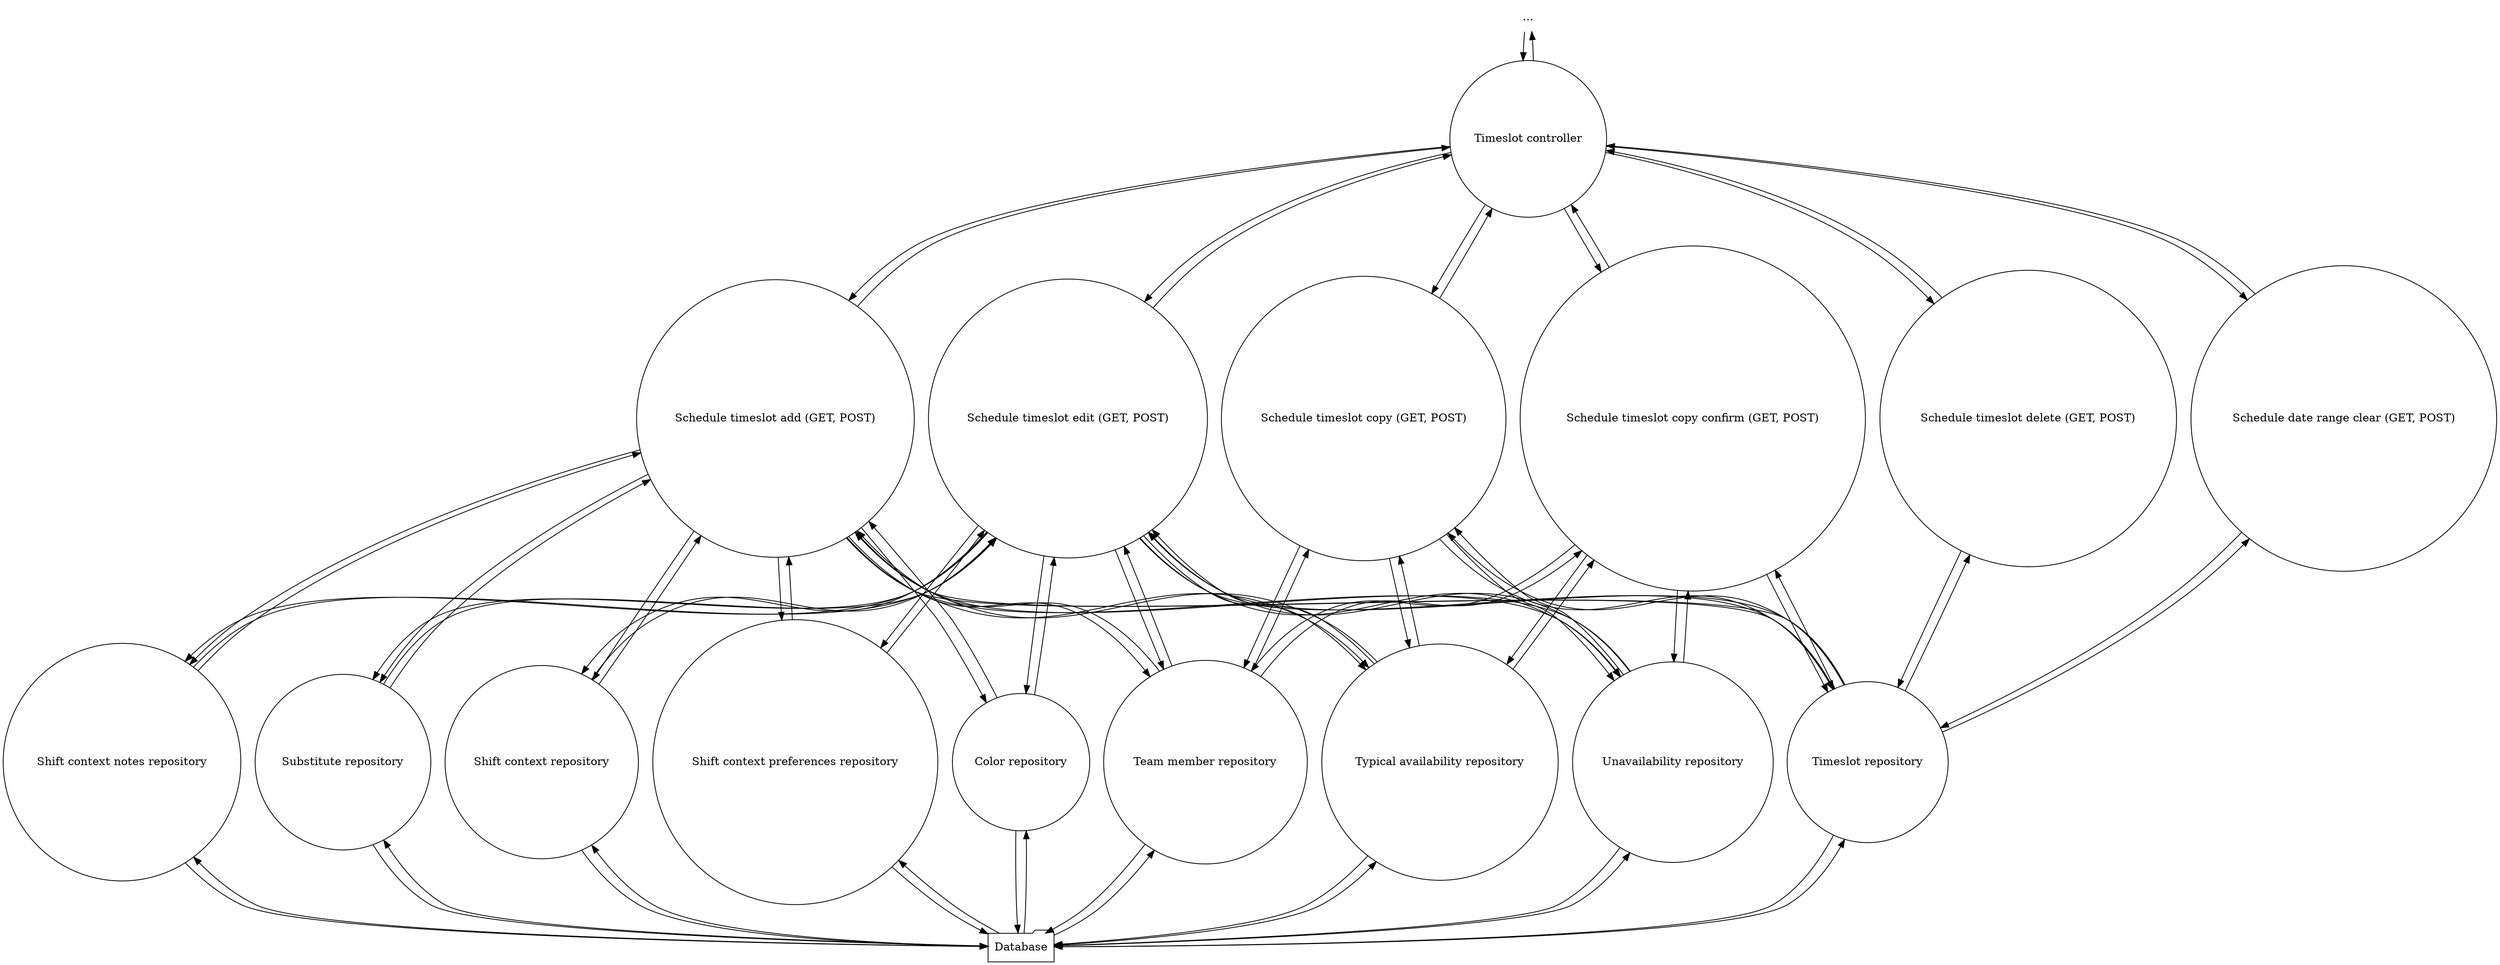 digraph data_flow_diagram {
    node [ shape = circle ]
    
    "..." [ shape = none ]
    
    "..." -> "Timeslot controller" -> "..."

    subgraph actions {
        rank = same
        
        "Schedule timeslot add (GET, POST)"
        "Schedule timeslot edit (GET, POST)"
        "Schedule timeslot delete (GET, POST)"
        "Schedule timeslot copy (GET, POST)"
        "Schedule timeslot copy confirm (GET, POST)"
        "Schedule date range clear (GET, POST)"
    }
    
    "Timeslot controller" -> {
        "Schedule timeslot add (GET, POST)"
        "Schedule timeslot edit (GET, POST)"
        "Schedule timeslot delete (GET, POST)"
        "Schedule timeslot copy (GET, POST)"
        "Schedule timeslot copy confirm (GET, POST)"
        "Schedule date range clear (GET, POST)"
    } -> "Timeslot controller"
    
    subgraph repositories {
        rank = same
        
        "Team member repository"
        "Typical availability repository"
        "Unavailability repository"
        "Shift context repository"
        "Shift context preferences repository"
        "Color repository"
        "Shift context notes repository"
        "Substitute repository"
        "Timeslot repository"
    }
    
    {
        "Schedule timeslot add (GET, POST)"
        "Schedule timeslot edit (GET, POST)"
    }
    ->
    {
        "Team member repository"
        "Typical availability repository"
        "Unavailability repository"
        "Shift context repository"
        "Shift context preferences repository"
        "Color repository"
        "Shift context notes repository"
        "Substitute repository"
        "Timeslot repository"
    }
    ->
    {
        "Schedule timeslot add (GET, POST)"
        "Schedule timeslot edit (GET, POST)"
    }
    
    {
        "Schedule timeslot copy (GET, POST)"
        "Schedule timeslot copy confirm (GET, POST)"
    }
    ->
    {
        "Timeslot repository"
        "Team member repository"
        "Typical availability repository"
        "Unavailability repository"
    }
    ->
    {
        "Schedule timeslot copy (GET, POST)"
        "Schedule timeslot copy confirm (GET, POST)"
    }
    
    {
        "Schedule timeslot delete (GET, POST)"
        "Schedule date range clear (GET, POST)"
    }
    ->
    {
        "Timeslot repository"
    }
    ->
    {
        "Schedule timeslot delete (GET, POST)"
        "Schedule date range clear (GET, POST)"
    }
    
    Database [ shape = folder ]
    
    Database -> {
        "Team member repository"
        "Typical availability repository"
        "Unavailability repository"
        "Shift context repository"
        "Color repository"
        "Shift context preferences repository"
        "Shift context notes repository"
        "Substitute repository"
        "Timeslot repository"
    } -> Database
}
